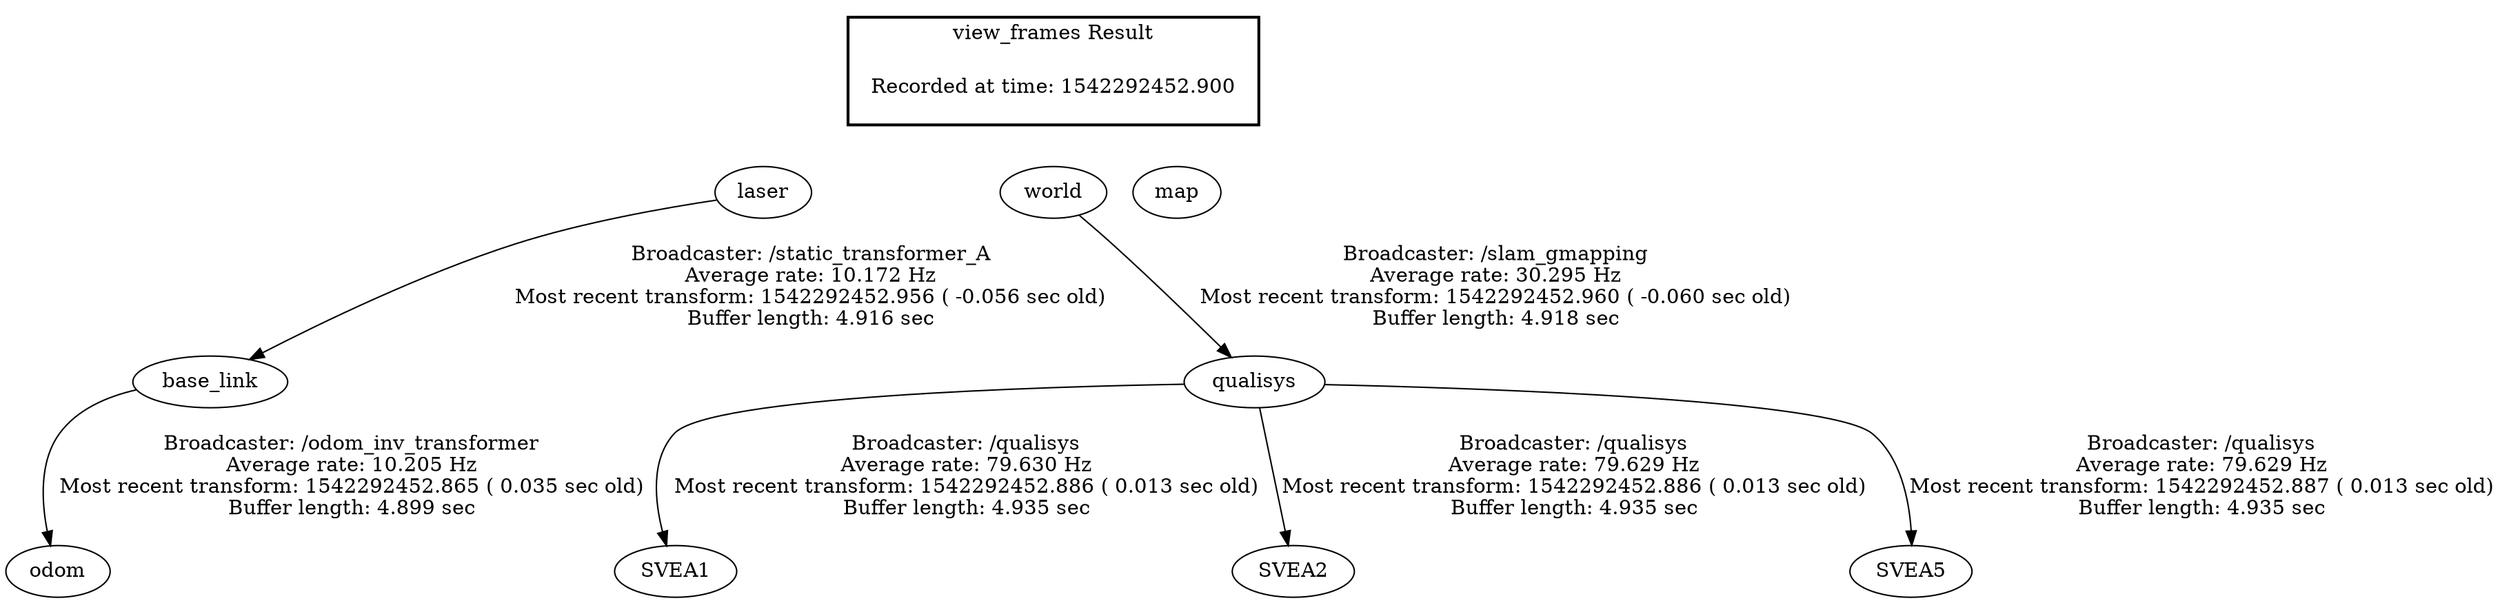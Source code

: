 digraph G {
"laser" -> "base_link"[label="Broadcaster: /static_transformer_A\nAverage rate: 10.172 Hz\nMost recent transform: 1542292452.956 ( -0.056 sec old)\nBuffer length: 4.916 sec\n"];
"world" -> "qualisys"[label="Broadcaster: /slam_gmapping\nAverage rate: 30.295 Hz\nMost recent transform: 1542292452.960 ( -0.060 sec old)\nBuffer length: 4.918 sec\n"];
"qualisys" -> "SVEA1"[label="Broadcaster: /qualisys\nAverage rate: 79.630 Hz\nMost recent transform: 1542292452.886 ( 0.013 sec old)\nBuffer length: 4.935 sec\n"];
"qualisys" -> "SVEA2"[label="Broadcaster: /qualisys\nAverage rate: 79.629 Hz\nMost recent transform: 1542292452.886 ( 0.013 sec old)\nBuffer length: 4.935 sec\n"];
"qualisys" -> "SVEA5"[label="Broadcaster: /qualisys\nAverage rate: 79.629 Hz\nMost recent transform: 1542292452.887 ( 0.013 sec old)\nBuffer length: 4.935 sec\n"];
"base_link" -> "odom"[label="Broadcaster: /odom_inv_transformer\nAverage rate: 10.205 Hz\nMost recent transform: 1542292452.865 ( 0.035 sec old)\nBuffer length: 4.899 sec\n"];
edge [style=invis];
 subgraph cluster_legend { style=bold; color=black; label ="view_frames Result";
"Recorded at time: 1542292452.900"[ shape=plaintext ] ;
 }->"laser";
edge [style=invis];
 subgraph cluster_legend { style=bold; color=black; label ="view_frames Result";
"Recorded at time: 1542292452.900"[ shape=plaintext ] ;
 }->"world";
edge [style=invis];
 subgraph cluster_legend { style=bold; color=black; label ="view_frames Result";
"Recorded at time: 1542292452.900"[ shape=plaintext ] ;
 }->"map";
}